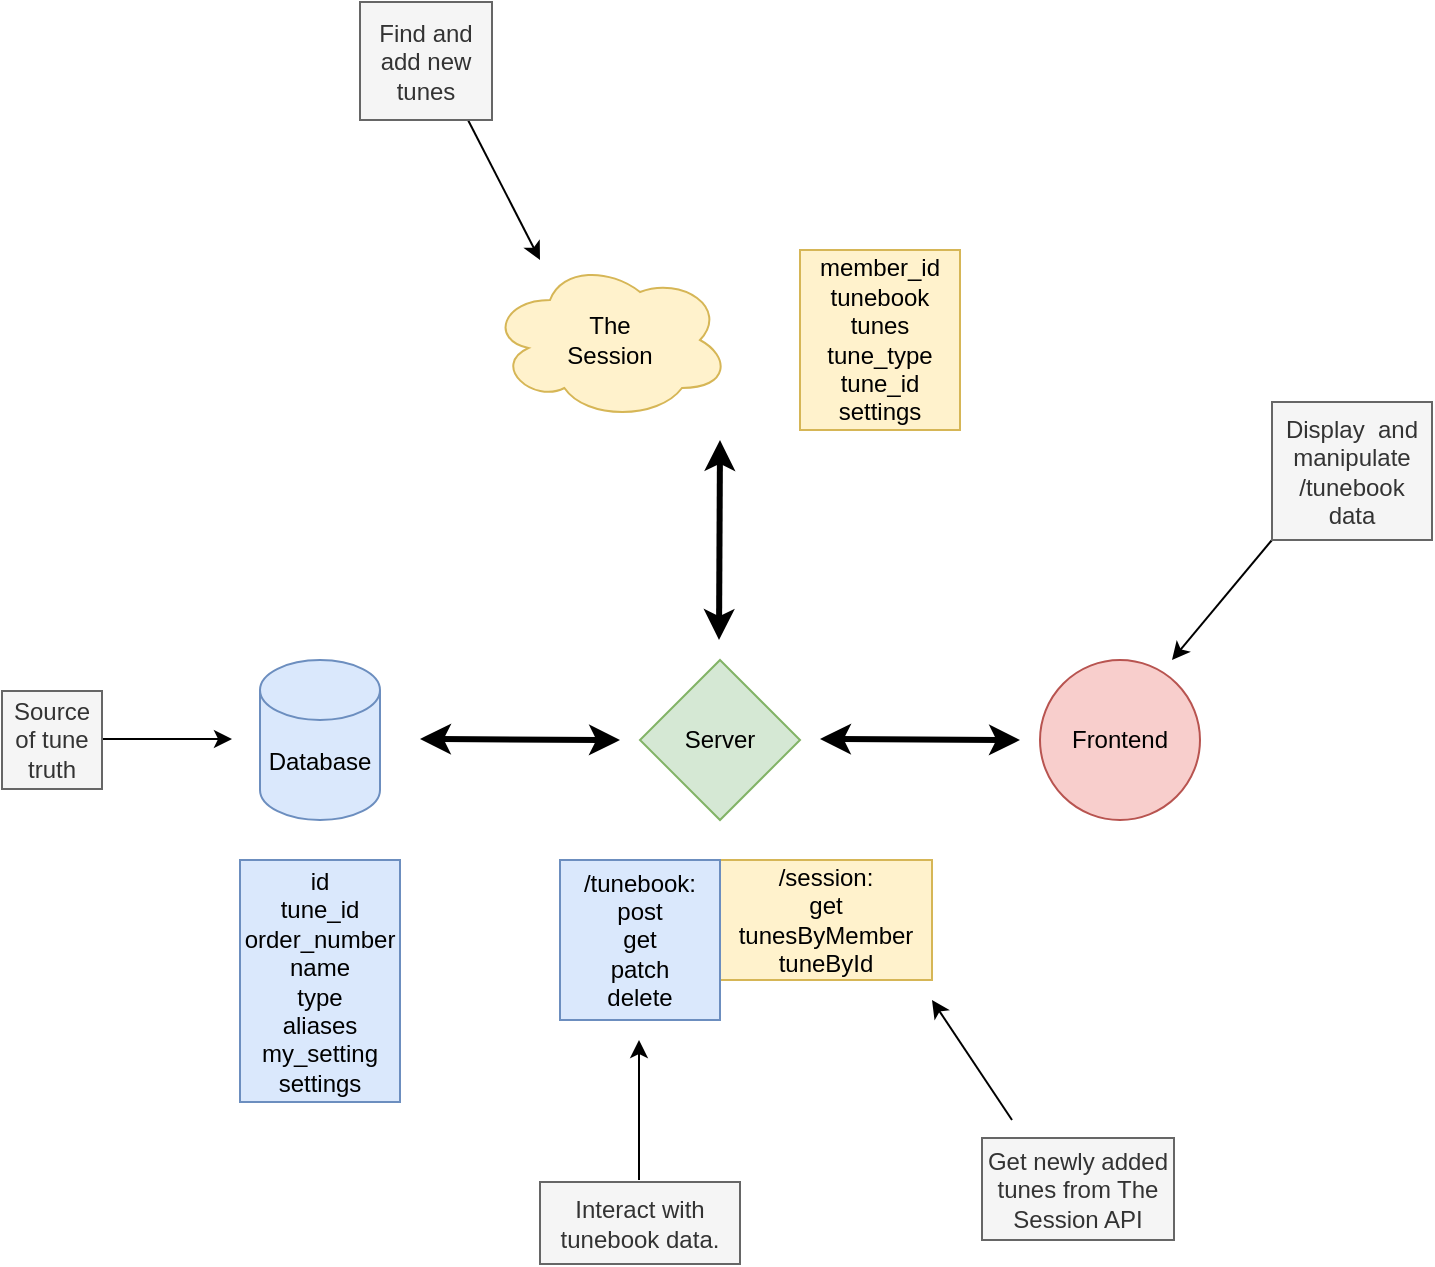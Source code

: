 <mxfile version="14.2.4" type="embed">
    <diagram id="iprzN_K_N7C86XhwWzpj" name="Page-1">
        <mxGraphModel dx="1114" dy="491" grid="1" gridSize="10" guides="1" tooltips="1" connect="1" arrows="1" fold="1" page="1" pageScale="1" pageWidth="1169" pageHeight="827" math="0" shadow="0">
            <root>
                <mxCell id="0"/>
                <mxCell id="1" parent="0"/>
                <mxCell id="lALjYNcaf9FG_cT0yVlG-1" value="" style="shape=cylinder3;whiteSpace=wrap;html=1;boundedLbl=1;backgroundOutline=1;size=15;fillColor=#dae8fc;strokeColor=#6c8ebf;" parent="1" vertex="1">
                    <mxGeometry x="359" y="419" width="60" height="80" as="geometry"/>
                </mxCell>
                <mxCell id="lALjYNcaf9FG_cT0yVlG-2" value="id&lt;br&gt;tune_id&lt;br&gt;order_number&lt;br&gt;name&lt;br&gt;type&lt;br&gt;aliases&lt;br&gt;my_setting&lt;br&gt;settings" style="rounded=0;whiteSpace=wrap;html=1;fillColor=#dae8fc;strokeColor=#6c8ebf;fontColor=#000000;" parent="1" vertex="1">
                    <mxGeometry x="349" y="519" width="80" height="121" as="geometry"/>
                </mxCell>
                <mxCell id="lALjYNcaf9FG_cT0yVlG-3" value="" style="ellipse;shape=cloud;whiteSpace=wrap;html=1;fillColor=#fff2cc;strokeColor=#d6b656;" parent="1" vertex="1">
                    <mxGeometry x="474" y="219" width="120" height="80" as="geometry"/>
                </mxCell>
                <mxCell id="lALjYNcaf9FG_cT0yVlG-4" value="" style="rhombus;whiteSpace=wrap;html=1;fillColor=#d5e8d4;strokeColor=#82b366;" parent="1" vertex="1">
                    <mxGeometry x="549" y="419" width="80" height="80" as="geometry"/>
                </mxCell>
                <mxCell id="lALjYNcaf9FG_cT0yVlG-5" value="member_id&lt;br&gt;tunebook&lt;br&gt;tunes&lt;br&gt;tune_type&lt;br&gt;tune_id&lt;br&gt;settings" style="rounded=0;whiteSpace=wrap;html=1;fillColor=#fff2cc;strokeColor=#d6b656;fontColor=#000000;" parent="1" vertex="1">
                    <mxGeometry x="629" y="214" width="80" height="90" as="geometry"/>
                </mxCell>
                <mxCell id="lALjYNcaf9FG_cT0yVlG-6" value="" style="ellipse;whiteSpace=wrap;html=1;aspect=fixed;fillColor=#f8cecc;strokeColor=#b85450;" parent="1" vertex="1">
                    <mxGeometry x="749" y="419" width="80" height="80" as="geometry"/>
                </mxCell>
                <mxCell id="lALjYNcaf9FG_cT0yVlG-7" value="The Session" style="text;html=1;strokeColor=none;fillColor=none;align=center;verticalAlign=middle;whiteSpace=wrap;rounded=0;fontColor=#000000;" parent="1" vertex="1">
                    <mxGeometry x="514" y="249" width="40" height="20" as="geometry"/>
                </mxCell>
                <mxCell id="lALjYNcaf9FG_cT0yVlG-8" value="Database" style="text;html=1;strokeColor=none;fillColor=none;align=center;verticalAlign=middle;whiteSpace=wrap;rounded=0;fontColor=#000000;" parent="1" vertex="1">
                    <mxGeometry x="369" y="460" width="40" height="20" as="geometry"/>
                </mxCell>
                <mxCell id="lALjYNcaf9FG_cT0yVlG-9" value="Server" style="text;html=1;strokeColor=none;fillColor=none;align=center;verticalAlign=middle;whiteSpace=wrap;rounded=0;fontColor=#000000;" parent="1" vertex="1">
                    <mxGeometry x="569" y="449" width="40" height="20" as="geometry"/>
                </mxCell>
                <mxCell id="lALjYNcaf9FG_cT0yVlG-10" value="" style="endArrow=classic;startArrow=classic;html=1;strokeWidth=3;" parent="1" edge="1">
                    <mxGeometry width="50" height="50" relative="1" as="geometry">
                        <mxPoint x="639" y="458.5" as="sourcePoint"/>
                        <mxPoint x="739" y="459" as="targetPoint"/>
                    </mxGeometry>
                </mxCell>
                <mxCell id="lALjYNcaf9FG_cT0yVlG-11" value="" style="endArrow=classic;startArrow=classic;html=1;strokeWidth=3;" parent="1" edge="1">
                    <mxGeometry width="50" height="50" relative="1" as="geometry">
                        <mxPoint x="588.5" y="409" as="sourcePoint"/>
                        <mxPoint x="589" y="309" as="targetPoint"/>
                    </mxGeometry>
                </mxCell>
                <mxCell id="lALjYNcaf9FG_cT0yVlG-12" value="" style="endArrow=classic;startArrow=classic;html=1;strokeWidth=3;" parent="1" edge="1">
                    <mxGeometry width="50" height="50" relative="1" as="geometry">
                        <mxPoint x="439" y="458.5" as="sourcePoint"/>
                        <mxPoint x="539" y="459" as="targetPoint"/>
                    </mxGeometry>
                </mxCell>
                <mxCell id="lALjYNcaf9FG_cT0yVlG-13" value="/session:&lt;br&gt;get&lt;br&gt;tunesByMember&lt;br&gt;tuneById" style="rounded=0;whiteSpace=wrap;html=1;fillColor=#fff2cc;strokeColor=#d6b656;fontColor=#000000;" parent="1" vertex="1">
                    <mxGeometry x="589" y="519" width="106" height="60" as="geometry"/>
                </mxCell>
                <mxCell id="lALjYNcaf9FG_cT0yVlG-14" value="Frontend" style="text;html=1;strokeColor=none;fillColor=none;align=center;verticalAlign=middle;whiteSpace=wrap;rounded=0;fontColor=#000000;" parent="1" vertex="1">
                    <mxGeometry x="769" y="449" width="40" height="20" as="geometry"/>
                </mxCell>
                <mxCell id="lALjYNcaf9FG_cT0yVlG-15" value="/tunebook:&lt;br&gt;post&lt;br&gt;get&lt;br&gt;patch&lt;br&gt;delete" style="rounded=0;whiteSpace=wrap;html=1;fillColor=#dae8fc;strokeColor=#6c8ebf;fontColor=#000000;" parent="1" vertex="1">
                    <mxGeometry x="509" y="519" width="80" height="80" as="geometry"/>
                </mxCell>
                <mxCell id="lALjYNcaf9FG_cT0yVlG-16" value="" style="endArrow=classic;html=1;strokeWidth=1;" parent="1" edge="1">
                    <mxGeometry width="50" height="50" relative="1" as="geometry">
                        <mxPoint x="275" y="458.5" as="sourcePoint"/>
                        <mxPoint x="345" y="458.5" as="targetPoint"/>
                    </mxGeometry>
                </mxCell>
                <mxCell id="lALjYNcaf9FG_cT0yVlG-17" value="Source of tune truth" style="text;html=1;strokeColor=#666666;fillColor=#f5f5f5;align=center;verticalAlign=middle;whiteSpace=wrap;rounded=0;fontColor=#333333;" parent="1" vertex="1">
                    <mxGeometry x="230" y="434.5" width="50" height="49" as="geometry"/>
                </mxCell>
                <mxCell id="lALjYNcaf9FG_cT0yVlG-18" value="" style="endArrow=classic;html=1;strokeWidth=1;" parent="1" edge="1">
                    <mxGeometry width="50" height="50" relative="1" as="geometry">
                        <mxPoint x="735" y="649" as="sourcePoint"/>
                        <mxPoint x="695" y="589" as="targetPoint"/>
                    </mxGeometry>
                </mxCell>
                <mxCell id="lALjYNcaf9FG_cT0yVlG-19" value="Get newly added tunes from The Session API" style="text;html=1;strokeColor=#666666;fillColor=#f5f5f5;align=center;verticalAlign=middle;whiteSpace=wrap;rounded=0;fontColor=#333333;" parent="1" vertex="1">
                    <mxGeometry x="720" y="658" width="96" height="51" as="geometry"/>
                </mxCell>
                <mxCell id="lALjYNcaf9FG_cT0yVlG-20" value="" style="endArrow=classic;html=1;strokeWidth=1;" parent="1" edge="1">
                    <mxGeometry width="50" height="50" relative="1" as="geometry">
                        <mxPoint x="548.5" y="679" as="sourcePoint"/>
                        <mxPoint x="548.5" y="609" as="targetPoint"/>
                    </mxGeometry>
                </mxCell>
                <mxCell id="lALjYNcaf9FG_cT0yVlG-21" value="Interact with tunebook data." style="text;html=1;strokeColor=#666666;fillColor=#f5f5f5;align=center;verticalAlign=middle;whiteSpace=wrap;rounded=0;fontColor=#333333;" parent="1" vertex="1">
                    <mxGeometry x="499" y="680" width="100" height="41" as="geometry"/>
                </mxCell>
                <mxCell id="lALjYNcaf9FG_cT0yVlG-22" value="" style="endArrow=classic;html=1;strokeWidth=1;" parent="1" edge="1">
                    <mxGeometry width="50" height="50" relative="1" as="geometry">
                        <mxPoint x="865" y="359" as="sourcePoint"/>
                        <mxPoint x="815" y="419" as="targetPoint"/>
                    </mxGeometry>
                </mxCell>
                <mxCell id="lALjYNcaf9FG_cT0yVlG-23" value="Display&amp;nbsp; and manipulate /tunebook data" style="text;html=1;strokeColor=#666666;fillColor=#f5f5f5;align=center;verticalAlign=middle;whiteSpace=wrap;rounded=0;fontColor=#333333;" parent="1" vertex="1">
                    <mxGeometry x="865" y="290" width="80" height="69" as="geometry"/>
                </mxCell>
                <mxCell id="lALjYNcaf9FG_cT0yVlG-24" value="" style="endArrow=classic;html=1;strokeWidth=1;" parent="1" edge="1">
                    <mxGeometry width="50" height="50" relative="1" as="geometry">
                        <mxPoint x="463.0" y="149" as="sourcePoint"/>
                        <mxPoint x="499" y="219" as="targetPoint"/>
                    </mxGeometry>
                </mxCell>
                <mxCell id="lALjYNcaf9FG_cT0yVlG-25" value="Find and add new tunes" style="text;html=1;strokeColor=#666666;fillColor=#f5f5f5;align=center;verticalAlign=middle;whiteSpace=wrap;rounded=0;fontColor=#333333;" parent="1" vertex="1">
                    <mxGeometry x="409" y="90" width="66" height="59" as="geometry"/>
                </mxCell>
            </root>
        </mxGraphModel>
    </diagram>
</mxfile>